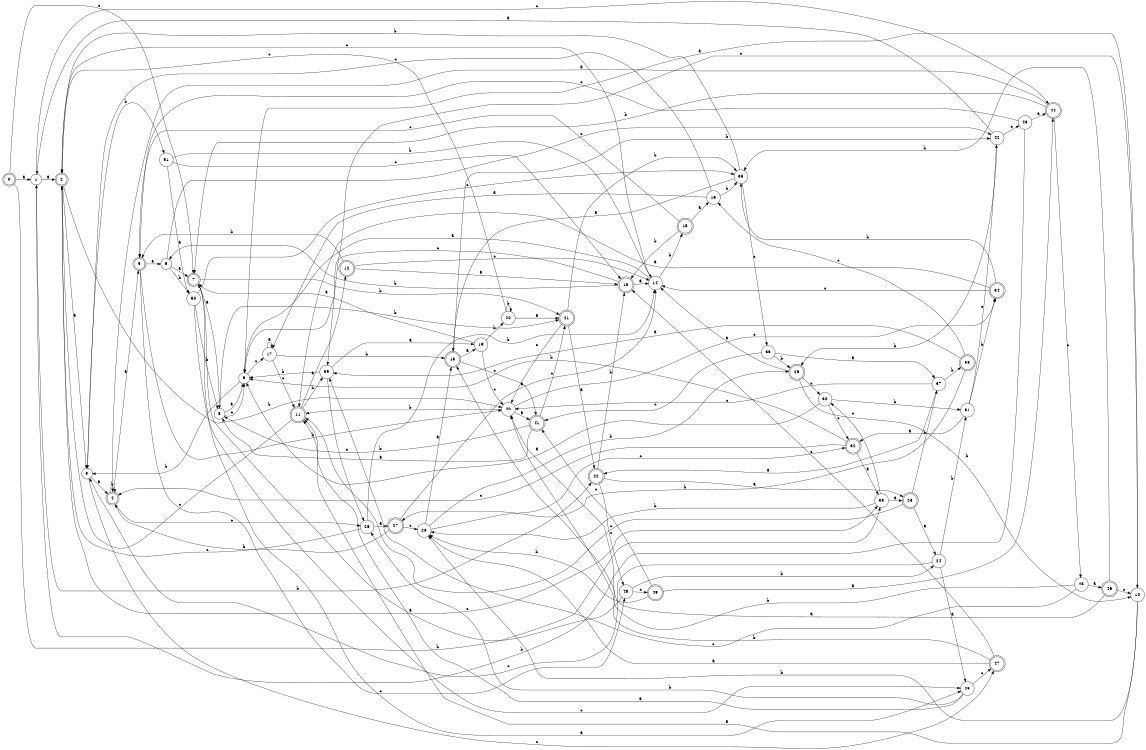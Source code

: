 digraph n42_6 {
__start0 [label="" shape="none"];

rankdir=LR;
size="8,5";

s0 [style="rounded,filled", color="black", fillcolor="white" shape="doublecircle", label="0"];
s1 [style="filled", color="black", fillcolor="white" shape="circle", label="1"];
s2 [style="rounded,filled", color="black", fillcolor="white" shape="doublecircle", label="2"];
s3 [style="filled", color="black", fillcolor="white" shape="circle", label="3"];
s4 [style="rounded,filled", color="black", fillcolor="white" shape="doublecircle", label="4"];
s5 [style="rounded,filled", color="black", fillcolor="white" shape="doublecircle", label="5"];
s6 [style="filled", color="black", fillcolor="white" shape="circle", label="6"];
s7 [style="rounded,filled", color="black", fillcolor="white" shape="doublecircle", label="7"];
s8 [style="filled", color="black", fillcolor="white" shape="circle", label="8"];
s9 [style="filled", color="black", fillcolor="white" shape="circle", label="9"];
s10 [style="filled", color="black", fillcolor="white" shape="circle", label="10"];
s11 [style="rounded,filled", color="black", fillcolor="white" shape="doublecircle", label="11"];
s12 [style="rounded,filled", color="black", fillcolor="white" shape="doublecircle", label="12"];
s13 [style="rounded,filled", color="black", fillcolor="white" shape="doublecircle", label="13"];
s14 [style="filled", color="black", fillcolor="white" shape="circle", label="14"];
s15 [style="rounded,filled", color="black", fillcolor="white" shape="doublecircle", label="15"];
s16 [style="filled", color="black", fillcolor="white" shape="circle", label="16"];
s17 [style="filled", color="black", fillcolor="white" shape="circle", label="17"];
s18 [style="rounded,filled", color="black", fillcolor="white" shape="doublecircle", label="18"];
s19 [style="filled", color="black", fillcolor="white" shape="circle", label="19"];
s20 [style="filled", color="black", fillcolor="white" shape="circle", label="20"];
s21 [style="rounded,filled", color="black", fillcolor="white" shape="doublecircle", label="21"];
s22 [style="rounded,filled", color="black", fillcolor="white" shape="doublecircle", label="22"];
s23 [style="rounded,filled", color="black", fillcolor="white" shape="doublecircle", label="23"];
s24 [style="filled", color="black", fillcolor="white" shape="circle", label="24"];
s25 [style="filled", color="black", fillcolor="white" shape="circle", label="25"];
s26 [style="filled", color="black", fillcolor="white" shape="circle", label="26"];
s27 [style="rounded,filled", color="black", fillcolor="white" shape="doublecircle", label="27"];
s28 [style="filled", color="black", fillcolor="white" shape="circle", label="28"];
s29 [style="rounded,filled", color="black", fillcolor="white" shape="doublecircle", label="29"];
s30 [style="filled", color="black", fillcolor="white" shape="circle", label="30"];
s31 [style="filled", color="black", fillcolor="white" shape="circle", label="31"];
s32 [style="rounded,filled", color="black", fillcolor="white" shape="doublecircle", label="32"];
s33 [style="filled", color="black", fillcolor="white" shape="circle", label="33"];
s34 [style="rounded,filled", color="black", fillcolor="white" shape="doublecircle", label="34"];
s35 [style="filled", color="black", fillcolor="white" shape="circle", label="35"];
s36 [style="filled", color="black", fillcolor="white" shape="circle", label="36"];
s37 [style="filled", color="black", fillcolor="white" shape="circle", label="37"];
s38 [style="rounded,filled", color="black", fillcolor="white" shape="doublecircle", label="38"];
s39 [style="filled", color="black", fillcolor="white" shape="circle", label="39"];
s40 [style="filled", color="black", fillcolor="white" shape="circle", label="40"];
s41 [style="rounded,filled", color="black", fillcolor="white" shape="doublecircle", label="41"];
s42 [style="filled", color="black", fillcolor="white" shape="circle", label="42"];
s43 [style="filled", color="black", fillcolor="white" shape="circle", label="43"];
s44 [style="rounded,filled", color="black", fillcolor="white" shape="doublecircle", label="44"];
s45 [style="filled", color="black", fillcolor="white" shape="circle", label="45"];
s46 [style="rounded,filled", color="black", fillcolor="white" shape="doublecircle", label="46"];
s47 [style="rounded,filled", color="black", fillcolor="white" shape="doublecircle", label="47"];
s48 [style="filled", color="black", fillcolor="white" shape="circle", label="48"];
s49 [style="rounded,filled", color="black", fillcolor="white" shape="doublecircle", label="49"];
s50 [style="filled", color="black", fillcolor="white" shape="circle", label="50"];
s51 [style="filled", color="black", fillcolor="white" shape="circle", label="51"];
s0 -> s1 [label="a"];
s0 -> s33 [label="b"];
s0 -> s7 [label="c"];
s1 -> s2 [label="a"];
s1 -> s22 [label="b"];
s1 -> s44 [label="c"];
s2 -> s3 [label="a"];
s2 -> s40 [label="b"];
s2 -> s33 [label="c"];
s3 -> s4 [label="a"];
s3 -> s51 [label="b"];
s3 -> s47 [label="c"];
s4 -> s5 [label="a"];
s4 -> s4 [label="b"];
s4 -> s26 [label="c"];
s5 -> s6 [label="a"];
s5 -> s40 [label="b"];
s5 -> s48 [label="c"];
s6 -> s7 [label="a"];
s6 -> s50 [label="b"];
s6 -> s42 [label="c"];
s7 -> s8 [label="a"];
s7 -> s21 [label="b"];
s7 -> s25 [label="c"];
s8 -> s9 [label="a"];
s8 -> s21 [label="b"];
s8 -> s9 [label="c"];
s9 -> s10 [label="a"];
s9 -> s3 [label="b"];
s9 -> s17 [label="c"];
s10 -> s11 [label="a"];
s10 -> s28 [label="b"];
s10 -> s39 [label="c"];
s11 -> s12 [label="a"];
s11 -> s39 [label="b"];
s11 -> s2 [label="c"];
s12 -> s13 [label="a"];
s12 -> s5 [label="b"];
s12 -> s14 [label="c"];
s13 -> s14 [label="a"];
s13 -> s6 [label="b"];
s13 -> s9 [label="c"];
s14 -> s9 [label="a"];
s14 -> s15 [label="b"];
s14 -> s2 [label="c"];
s15 -> s16 [label="a"];
s15 -> s13 [label="b"];
s15 -> s5 [label="c"];
s16 -> s17 [label="a"];
s16 -> s35 [label="b"];
s16 -> s3 [label="c"];
s17 -> s17 [label="a"];
s17 -> s18 [label="b"];
s17 -> s11 [label="c"];
s18 -> s19 [label="a"];
s18 -> s42 [label="b"];
s18 -> s41 [label="c"];
s19 -> s7 [label="a"];
s19 -> s20 [label="b"];
s19 -> s40 [label="c"];
s20 -> s21 [label="a"];
s20 -> s20 [label="b"];
s20 -> s2 [label="c"];
s21 -> s22 [label="a"];
s21 -> s35 [label="b"];
s21 -> s40 [label="c"];
s22 -> s23 [label="a"];
s22 -> s13 [label="b"];
s22 -> s48 [label="c"];
s23 -> s24 [label="a"];
s23 -> s37 [label="b"];
s23 -> s11 [label="c"];
s24 -> s25 [label="a"];
s24 -> s31 [label="b"];
s24 -> s3 [label="c"];
s25 -> s11 [label="a"];
s25 -> s26 [label="b"];
s25 -> s47 [label="c"];
s26 -> s27 [label="a"];
s26 -> s14 [label="b"];
s26 -> s2 [label="c"];
s27 -> s14 [label="a"];
s27 -> s4 [label="b"];
s27 -> s28 [label="c"];
s28 -> s18 [label="a"];
s28 -> s29 [label="b"];
s28 -> s32 [label="c"];
s29 -> s14 [label="a"];
s29 -> s10 [label="b"];
s29 -> s30 [label="c"];
s30 -> s9 [label="a"];
s30 -> s31 [label="b"];
s30 -> s32 [label="c"];
s31 -> s32 [label="a"];
s31 -> s34 [label="b"];
s31 -> s42 [label="c"];
s32 -> s33 [label="a"];
s32 -> s9 [label="b"];
s32 -> s4 [label="c"];
s33 -> s23 [label="a"];
s33 -> s28 [label="b"];
s33 -> s30 [label="c"];
s34 -> s11 [label="a"];
s34 -> s35 [label="b"];
s34 -> s14 [label="c"];
s35 -> s18 [label="a"];
s35 -> s2 [label="b"];
s35 -> s36 [label="c"];
s36 -> s37 [label="a"];
s36 -> s29 [label="b"];
s36 -> s41 [label="c"];
s37 -> s22 [label="a"];
s37 -> s38 [label="b"];
s37 -> s40 [label="c"];
s38 -> s39 [label="a"];
s38 -> s27 [label="b"];
s38 -> s16 [label="c"];
s39 -> s19 [label="a"];
s39 -> s9 [label="b"];
s39 -> s26 [label="c"];
s40 -> s41 [label="a"];
s40 -> s11 [label="b"];
s40 -> s34 [label="c"];
s41 -> s8 [label="a"];
s41 -> s8 [label="b"];
s41 -> s21 [label="c"];
s42 -> s1 [label="a"];
s42 -> s29 [label="b"];
s42 -> s43 [label="c"];
s43 -> s44 [label="a"];
s43 -> s1 [label="b"];
s43 -> s5 [label="c"];
s44 -> s4 [label="a"];
s44 -> s7 [label="b"];
s44 -> s45 [label="c"];
s45 -> s46 [label="a"];
s45 -> s18 [label="b"];
s45 -> s39 [label="c"];
s46 -> s40 [label="a"];
s46 -> s35 [label="b"];
s46 -> s10 [label="c"];
s47 -> s28 [label="a"];
s47 -> s40 [label="b"];
s47 -> s13 [label="c"];
s48 -> s7 [label="a"];
s48 -> s24 [label="b"];
s48 -> s49 [label="c"];
s49 -> s44 [label="a"];
s49 -> s28 [label="b"];
s49 -> s41 [label="c"];
s50 -> s25 [label="a"];
s50 -> s8 [label="b"];
s50 -> s35 [label="c"];
s51 -> s50 [label="a"];
s51 -> s14 [label="b"];
s51 -> s13 [label="c"];

}